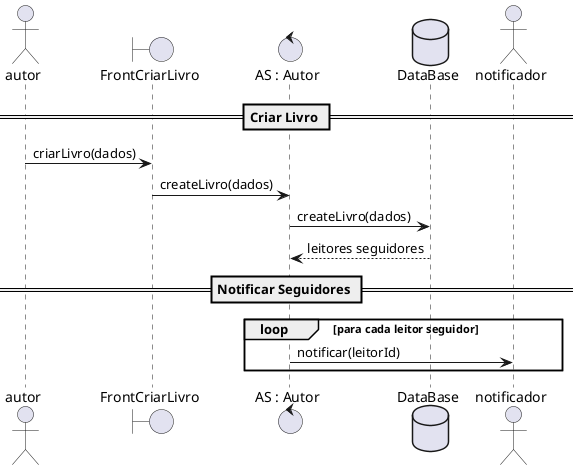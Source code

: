 @startuml Biblioteca Pessoal Sequencia Notifição
    actor autor
    boundary FrontCriarLivro
    control "AS : Autor" as Autor
    database DataBase
    actor notificador

    == Criar Livro ==
    autor -> FrontCriarLivro : criarLivro(dados)
    FrontCriarLivro -> Autor : createLivro(dados)
    Autor -> DataBase : createLivro(dados)
    DataBase --> Autor : leitores seguidores

    == Notificar Seguidores ==
    loop para cada leitor seguidor
        Autor -> notificador : notificar(leitorId)
    end
@enduml
